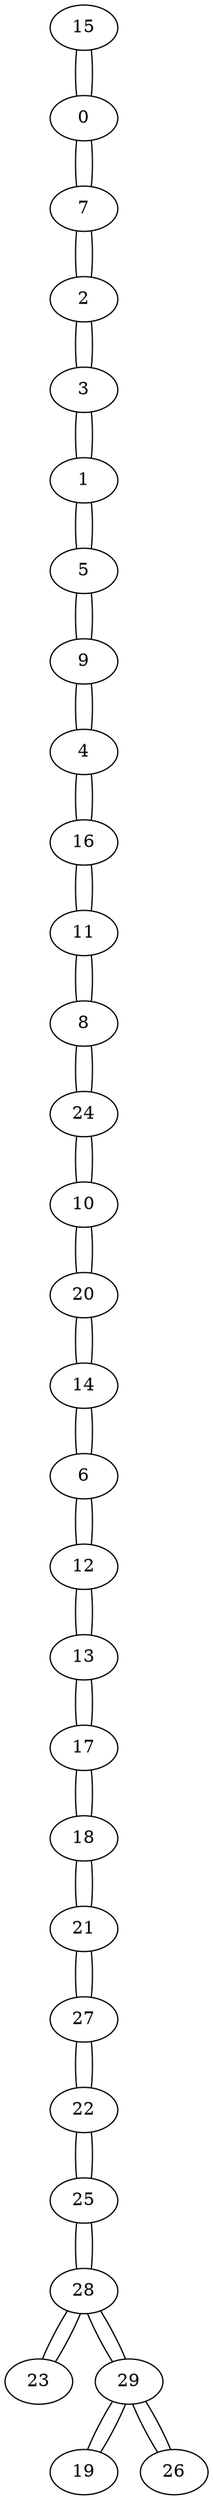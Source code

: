 graph {
15 -- 0
0 -- 15
0 -- 7
7 -- 0
7 -- 2
2 -- 7
2 -- 3
3 -- 2
3 -- 1
1 -- 3
1 -- 5
5 -- 1
5 -- 9
9 -- 5
9 -- 4
4 -- 9
4 -- 16
16 -- 4
16 -- 11
11 -- 16
11 -- 8
8 -- 11
8 -- 24
24 -- 8
24 -- 10
10 -- 24
10 -- 20
20 -- 10
20 -- 14
14 -- 20
14 -- 6
6 -- 14
6 -- 12
12 -- 6
12 -- 13
13 -- 12
13 -- 17
17 -- 13
17 -- 18
18 -- 17
18 -- 21
21 -- 18
21 -- 27
27 -- 21
27 -- 22
22 -- 27
22 -- 25
25 -- 22
25 -- 28
28 -- 25
28 -- 23
28 -- 29
23 -- 28
29 -- 28
29 -- 19
29 -- 26
19 -- 29
26 -- 29
}
